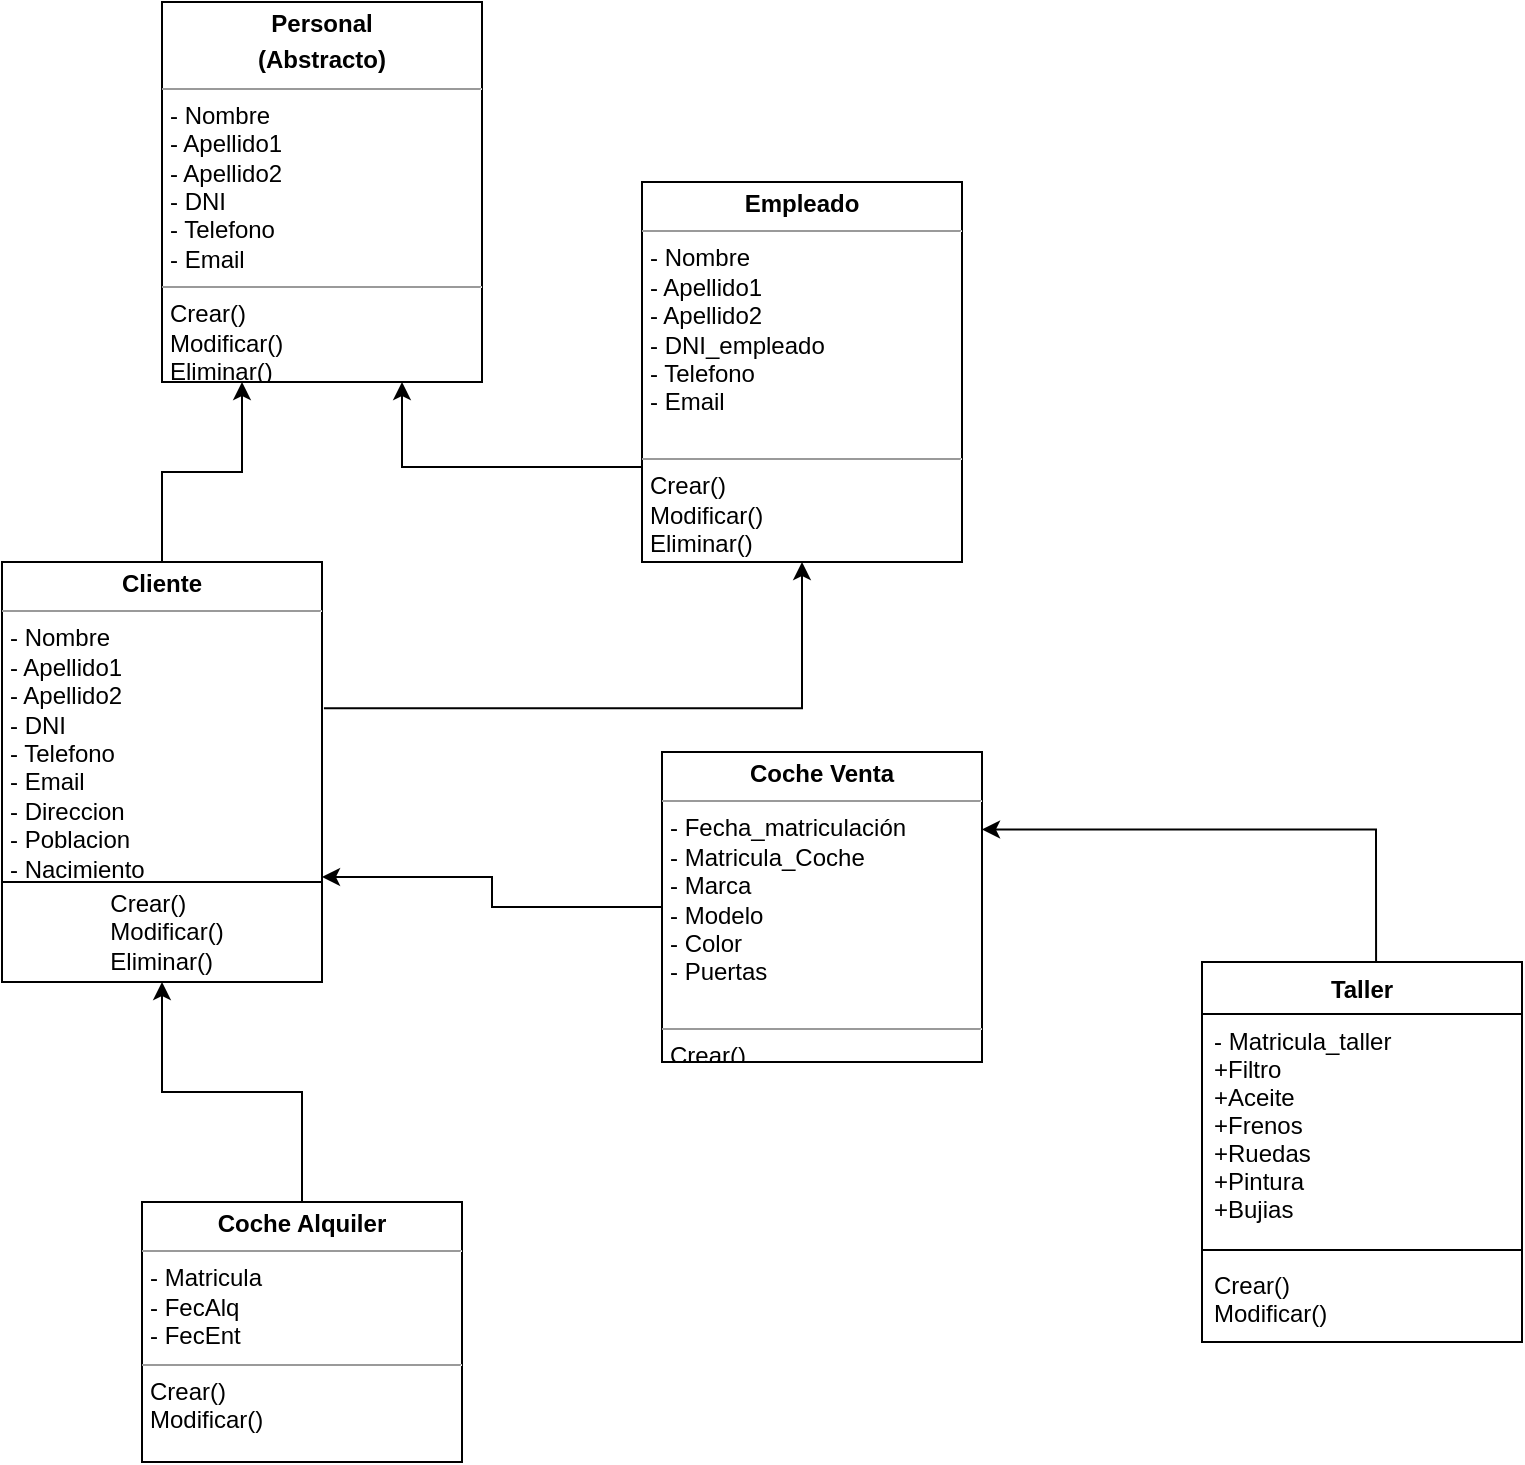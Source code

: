 <mxfile version="13.0.3" type="device"><diagram id="RyfNxOrIsGS5l4TsjoD4" name="Page-1"><mxGraphModel dx="1662" dy="822" grid="1" gridSize="10" guides="1" tooltips="1" connect="1" arrows="1" fold="1" page="1" pageScale="1" pageWidth="827" pageHeight="1169" math="0" shadow="0"><root><mxCell id="0"/><mxCell id="1" parent="0"/><mxCell id="Dz7DvPKwdXllBNYBwfh2-18" value="&lt;p style=&quot;margin: 0px ; margin-top: 4px ; text-align: center&quot;&gt;&lt;b&gt;Personal&lt;/b&gt;&lt;/p&gt;&lt;p style=&quot;margin: 0px ; margin-top: 4px ; text-align: center&quot;&gt;&lt;b&gt;(Abstracto)&lt;br&gt;&lt;/b&gt;&lt;/p&gt;&lt;hr size=&quot;1&quot;&gt;&lt;p style=&quot;margin: 0px ; margin-left: 4px&quot;&gt;- Nombre&lt;br&gt;&lt;/p&gt;&lt;p style=&quot;margin: 0px ; margin-left: 4px&quot;&gt;- Apellido1&lt;/p&gt;&lt;p style=&quot;margin: 0px ; margin-left: 4px&quot;&gt;- Apellido2&lt;/p&gt;&lt;p style=&quot;margin: 0px ; margin-left: 4px&quot;&gt;- DNI&lt;/p&gt;&lt;p style=&quot;margin: 0px ; margin-left: 4px&quot;&gt;- Telefono&lt;/p&gt;&lt;p style=&quot;margin: 0px ; margin-left: 4px&quot;&gt;- Email&lt;/p&gt;&lt;hr size=&quot;1&quot;&gt;&lt;p style=&quot;margin: 0px ; margin-left: 4px&quot;&gt;Crear()&lt;/p&gt;&lt;p style=&quot;margin: 0px ; margin-left: 4px&quot;&gt;Modificar()&lt;/p&gt;&lt;p style=&quot;margin: 0px ; margin-left: 4px&quot;&gt;Eliminar()&lt;/p&gt;" style="verticalAlign=top;align=left;overflow=fill;fontSize=12;fontFamily=Helvetica;html=1;" parent="1" vertex="1"><mxGeometry x="110" width="160" height="190" as="geometry"/></mxCell><mxCell id="Dz7DvPKwdXllBNYBwfh2-19" style="edgeStyle=orthogonalEdgeStyle;rounded=0;orthogonalLoop=1;jettySize=auto;html=1;exitX=0;exitY=0.75;exitDx=0;exitDy=0;entryX=0.75;entryY=1;entryDx=0;entryDy=0;" parent="1" source="Dz7DvPKwdXllBNYBwfh2-20" target="Dz7DvPKwdXllBNYBwfh2-18" edge="1"><mxGeometry relative="1" as="geometry"/></mxCell><mxCell id="Dz7DvPKwdXllBNYBwfh2-20" value="&lt;p style=&quot;margin: 4px 0px 0px ; text-align: center&quot;&gt;&lt;b&gt;Empleado&lt;/b&gt;&lt;br&gt;&lt;/p&gt;&lt;hr size=&quot;1&quot;&gt;&lt;p style=&quot;margin: 0px 0px 0px 4px&quot;&gt;- Nombre&lt;br&gt;&lt;/p&gt;&lt;p style=&quot;margin: 0px 0px 0px 4px&quot;&gt;- Apellido1&lt;/p&gt;&lt;p style=&quot;margin: 0px 0px 0px 4px&quot;&gt;- Apellido2&lt;/p&gt;&lt;p style=&quot;margin: 0px 0px 0px 4px&quot;&gt;- DNI_empleado&lt;/p&gt;&lt;p style=&quot;margin: 0px 0px 0px 4px&quot;&gt;- Telefono&lt;/p&gt;&lt;p style=&quot;margin: 0px 0px 0px 4px&quot;&gt;- Email&lt;/p&gt;&lt;p style=&quot;margin: 0px 0px 0px 4px&quot;&gt;&lt;br&gt;&lt;/p&gt;&lt;hr size=&quot;1&quot;&gt;&lt;p style=&quot;margin: 0px 0px 0px 4px&quot;&gt;Crear()&lt;/p&gt;&lt;p style=&quot;margin: 0px 0px 0px 4px&quot;&gt;Modificar()&lt;/p&gt;&lt;p style=&quot;margin: 0px 0px 0px 4px&quot;&gt;Eliminar()&lt;/p&gt;" style="verticalAlign=top;align=left;overflow=fill;fontSize=12;fontFamily=Helvetica;html=1;" parent="1" vertex="1"><mxGeometry x="350" y="90" width="160" height="190" as="geometry"/></mxCell><mxCell id="Dz7DvPKwdXllBNYBwfh2-21" style="edgeStyle=orthogonalEdgeStyle;rounded=0;orthogonalLoop=1;jettySize=auto;html=1;exitX=0.5;exitY=0;exitDx=0;exitDy=0;entryX=0.25;entryY=1;entryDx=0;entryDy=0;" parent="1" source="Dz7DvPKwdXllBNYBwfh2-22" target="Dz7DvPKwdXllBNYBwfh2-18" edge="1"><mxGeometry relative="1" as="geometry"/></mxCell><mxCell id="Dz7DvPKwdXllBNYBwfh2-22" value="&lt;p style=&quot;margin: 4px 0px 0px ; text-align: center&quot;&gt;&lt;b&gt;Cliente&lt;/b&gt;&lt;/p&gt;&lt;hr size=&quot;1&quot;&gt;&lt;p style=&quot;margin: 0px 0px 0px 4px&quot;&gt;- Nombre&lt;br&gt;&lt;/p&gt;&lt;p style=&quot;margin: 0px 0px 0px 4px&quot;&gt;- Apellido1&lt;/p&gt;&lt;p style=&quot;margin: 0px 0px 0px 4px&quot;&gt;- Apellido2&lt;/p&gt;&lt;p style=&quot;margin: 0px 0px 0px 4px&quot;&gt;- DNI&lt;/p&gt;&lt;p style=&quot;margin: 0px 0px 0px 4px&quot;&gt;- Telefono&lt;/p&gt;&lt;p style=&quot;margin: 0px 0px 0px 4px&quot;&gt;- Email&lt;/p&gt;&lt;p style=&quot;margin: 0px 0px 0px 4px&quot;&gt;- Direccion&lt;br&gt;&lt;/p&gt;&lt;p style=&quot;margin: 0px 0px 0px 4px&quot;&gt;- Poblacion&lt;br&gt;&lt;/p&gt;&lt;p style=&quot;margin: 0px 0px 0px 4px&quot;&gt;- Nacimiento&lt;br&gt;&lt;/p&gt;" style="verticalAlign=top;align=left;overflow=fill;fontSize=12;fontFamily=Helvetica;html=1;" parent="1" vertex="1"><mxGeometry x="30" y="280" width="160" height="210" as="geometry"/></mxCell><mxCell id="Dz7DvPKwdXllBNYBwfh2-37" style="edgeStyle=orthogonalEdgeStyle;rounded=0;orthogonalLoop=1;jettySize=auto;html=1;exitX=0;exitY=0.5;exitDx=0;exitDy=0;entryX=1;entryY=0.75;entryDx=0;entryDy=0;" parent="1" source="Dz7DvPKwdXllBNYBwfh2-23" target="Dz7DvPKwdXllBNYBwfh2-22" edge="1"><mxGeometry relative="1" as="geometry"/></mxCell><mxCell id="Dz7DvPKwdXllBNYBwfh2-38" style="edgeStyle=orthogonalEdgeStyle;rounded=0;orthogonalLoop=1;jettySize=auto;html=1;entryX=0.5;entryY=1;entryDx=0;entryDy=0;exitX=1.006;exitY=0.348;exitDx=0;exitDy=0;exitPerimeter=0;" parent="1" source="Dz7DvPKwdXllBNYBwfh2-22" target="Dz7DvPKwdXllBNYBwfh2-20" edge="1"><mxGeometry relative="1" as="geometry"/></mxCell><mxCell id="Dz7DvPKwdXllBNYBwfh2-23" value="&lt;p style=&quot;margin: 4px 0px 0px ; text-align: center&quot;&gt;&lt;b&gt;Coche Venta&lt;/b&gt;&lt;br&gt;&lt;/p&gt;&lt;hr size=&quot;1&quot;&gt;&lt;p style=&quot;margin: 0px 0px 0px 4px&quot;&gt;- Fecha_matriculación&lt;/p&gt;&lt;p style=&quot;margin: 0px 0px 0px 4px&quot;&gt;- Matricula_Coche&lt;br&gt;&lt;/p&gt;&lt;p style=&quot;margin: 0px 0px 0px 4px&quot;&gt;- Marca&lt;/p&gt;&lt;p style=&quot;margin: 0px 0px 0px 4px&quot;&gt;- Modelo&lt;/p&gt;&lt;p style=&quot;margin: 0px 0px 0px 4px&quot;&gt;- Color&lt;/p&gt;&lt;p style=&quot;margin: 0px 0px 0px 4px&quot;&gt;- Puertas&lt;/p&gt;&lt;p style=&quot;margin: 0px 0px 0px 4px&quot;&gt;&lt;br&gt;&lt;/p&gt;&lt;hr size=&quot;1&quot;&gt;&lt;p style=&quot;margin: 0px 0px 0px 4px&quot;&gt;Crear()&lt;/p&gt;&lt;p style=&quot;margin: 0px 0px 0px 4px&quot;&gt;&lt;br&gt;&lt;/p&gt;&lt;p style=&quot;margin: 0px 0px 0px 4px&quot;&gt;&lt;br&gt;&lt;/p&gt;" style="verticalAlign=top;align=left;overflow=fill;fontSize=12;fontFamily=Helvetica;html=1;" parent="1" vertex="1"><mxGeometry x="360" y="375" width="160" height="155" as="geometry"/></mxCell><mxCell id="Dz7DvPKwdXllBNYBwfh2-24" value="&lt;p style=&quot;margin: 4px 0px 0px ; text-align: center&quot;&gt;&lt;b&gt;Coche Alquiler&lt;/b&gt;&lt;br&gt;&lt;/p&gt;&lt;hr size=&quot;1&quot;&gt;&lt;p style=&quot;margin: 0px 0px 0px 4px&quot;&gt;&lt;span&gt;- Matricula&lt;/span&gt;&lt;/p&gt;&lt;p style=&quot;margin: 0px 0px 0px 4px&quot;&gt;&lt;span&gt;- FecAlq&lt;/span&gt;&lt;br&gt;&lt;/p&gt;&lt;p style=&quot;margin: 0px 0px 0px 4px&quot;&gt;- FecEnt&lt;br&gt;&lt;/p&gt;&lt;hr size=&quot;1&quot;&gt;&lt;p style=&quot;margin: 0px 0px 0px 4px&quot;&gt;Crear()&lt;/p&gt;&lt;p style=&quot;margin: 0px 0px 0px 4px&quot;&gt;Modificar()&lt;/p&gt;&lt;p style=&quot;margin: 0px 0px 0px 4px&quot;&gt;&lt;br&gt;&lt;/p&gt;" style="verticalAlign=top;align=left;overflow=fill;fontSize=12;fontFamily=Helvetica;html=1;" parent="1" vertex="1"><mxGeometry x="100" y="600" width="160" height="130" as="geometry"/></mxCell><mxCell id="Dz7DvPKwdXllBNYBwfh2-44" style="edgeStyle=orthogonalEdgeStyle;rounded=0;orthogonalLoop=1;jettySize=auto;html=1;exitX=0.544;exitY=0;exitDx=0;exitDy=0;entryX=1;entryY=0.25;entryDx=0;entryDy=0;exitPerimeter=0;" parent="1" source="WuoD9qJn3wXiyua1Uz24-2" target="Dz7DvPKwdXllBNYBwfh2-23" edge="1"><mxGeometry relative="1" as="geometry"><mxPoint x="740" y="473.5" as="sourcePoint"/></mxGeometry></mxCell><mxCell id="Dz7DvPKwdXllBNYBwfh2-39" style="edgeStyle=orthogonalEdgeStyle;rounded=0;orthogonalLoop=1;jettySize=auto;html=1;exitX=0.5;exitY=0;exitDx=0;exitDy=0;" parent="1" source="Dz7DvPKwdXllBNYBwfh2-24" target="Dz7DvPKwdXllBNYBwfh2-22" edge="1"><mxGeometry relative="1" as="geometry"><mxPoint x="150" y="670" as="sourcePoint"/></mxGeometry></mxCell><mxCell id="Dz7DvPKwdXllBNYBwfh2-51" value="&lt;p style=&quot;text-align: left ; margin: 0px 0px 0px 4px&quot;&gt;Crear()&lt;/p&gt;&lt;p style=&quot;text-align: left ; margin: 0px 0px 0px 4px&quot;&gt;Modificar()&lt;/p&gt;&lt;p style=&quot;text-align: left ; margin: 0px 0px 0px 4px&quot;&gt;Eliminar()&lt;/p&gt;" style="html=1;" parent="1" vertex="1"><mxGeometry x="30" y="440" width="160" height="50" as="geometry"/></mxCell><mxCell id="WuoD9qJn3wXiyua1Uz24-2" value="Taller" style="swimlane;fontStyle=1;align=center;verticalAlign=top;childLayout=stackLayout;horizontal=1;startSize=26;horizontalStack=0;resizeParent=1;resizeParentMax=0;resizeLast=0;collapsible=1;marginBottom=0;" vertex="1" parent="1"><mxGeometry x="630" y="480" width="160" height="190" as="geometry"/></mxCell><mxCell id="WuoD9qJn3wXiyua1Uz24-3" value="- Matricula_taller&#10;+Filtro&#10;+Aceite&#10;+Frenos&#10;+Ruedas&#10;+Pintura&#10;+Bujias" style="text;strokeColor=none;fillColor=none;align=left;verticalAlign=top;spacingLeft=4;spacingRight=4;overflow=hidden;rotatable=0;points=[[0,0.5],[1,0.5]];portConstraint=eastwest;" vertex="1" parent="WuoD9qJn3wXiyua1Uz24-2"><mxGeometry y="26" width="160" height="114" as="geometry"/></mxCell><mxCell id="WuoD9qJn3wXiyua1Uz24-4" value="" style="line;strokeWidth=1;fillColor=none;align=left;verticalAlign=middle;spacingTop=-1;spacingLeft=3;spacingRight=3;rotatable=0;labelPosition=right;points=[];portConstraint=eastwest;" vertex="1" parent="WuoD9qJn3wXiyua1Uz24-2"><mxGeometry y="140" width="160" height="8" as="geometry"/></mxCell><mxCell id="WuoD9qJn3wXiyua1Uz24-5" value="Crear()&#10;Modificar()&#10;" style="text;strokeColor=none;fillColor=none;align=left;verticalAlign=top;spacingLeft=4;spacingRight=4;overflow=hidden;rotatable=0;points=[[0,0.5],[1,0.5]];portConstraint=eastwest;" vertex="1" parent="WuoD9qJn3wXiyua1Uz24-2"><mxGeometry y="148" width="160" height="42" as="geometry"/></mxCell></root></mxGraphModel></diagram></mxfile>